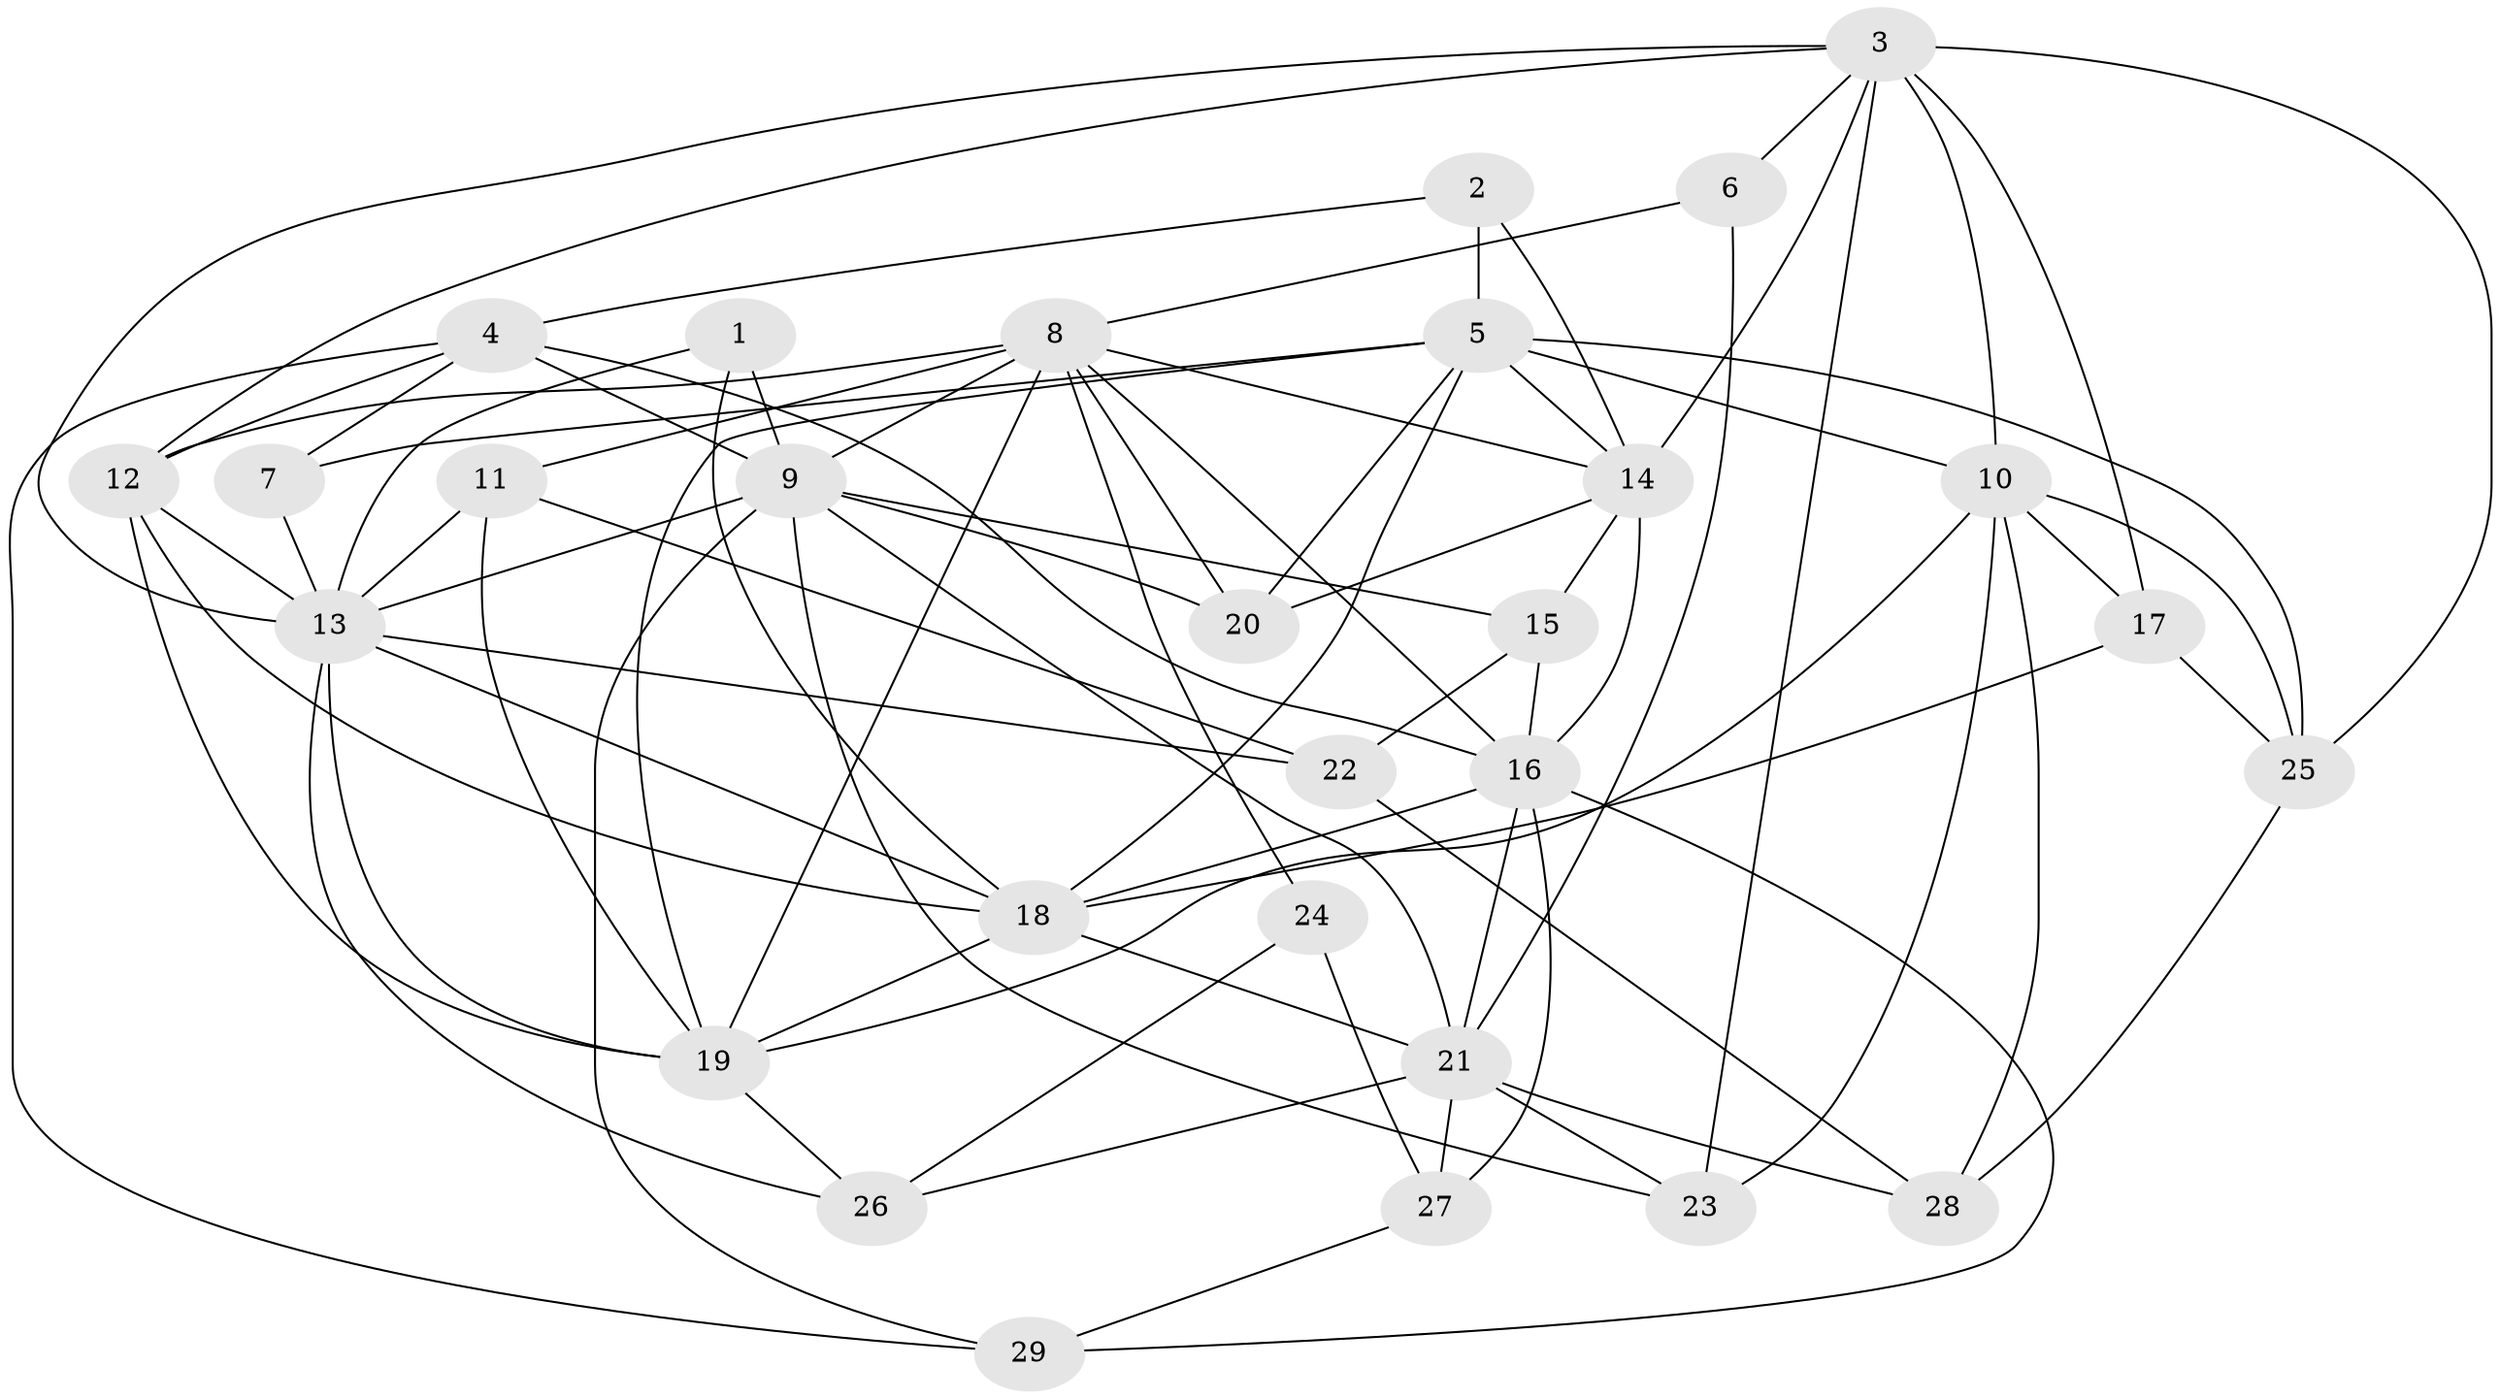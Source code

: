 // original degree distribution, {4: 1.0}
// Generated by graph-tools (version 1.1) at 2025/53/03/04/25 22:53:52]
// undirected, 29 vertices, 81 edges
graph export_dot {
  node [color=gray90,style=filled];
  1;
  2;
  3;
  4;
  5;
  6;
  7;
  8;
  9;
  10;
  11;
  12;
  13;
  14;
  15;
  16;
  17;
  18;
  19;
  20;
  21;
  22;
  23;
  24;
  25;
  26;
  27;
  28;
  29;
  1 -- 9 [weight=2.0];
  1 -- 13 [weight=1.0];
  1 -- 18 [weight=1.0];
  2 -- 4 [weight=1.0];
  2 -- 5 [weight=2.0];
  2 -- 14 [weight=1.0];
  3 -- 6 [weight=1.0];
  3 -- 10 [weight=3.0];
  3 -- 12 [weight=1.0];
  3 -- 13 [weight=1.0];
  3 -- 14 [weight=3.0];
  3 -- 17 [weight=1.0];
  3 -- 23 [weight=1.0];
  3 -- 25 [weight=1.0];
  4 -- 7 [weight=2.0];
  4 -- 9 [weight=1.0];
  4 -- 12 [weight=1.0];
  4 -- 16 [weight=2.0];
  4 -- 29 [weight=1.0];
  5 -- 7 [weight=1.0];
  5 -- 10 [weight=1.0];
  5 -- 14 [weight=1.0];
  5 -- 18 [weight=1.0];
  5 -- 19 [weight=1.0];
  5 -- 20 [weight=1.0];
  5 -- 25 [weight=2.0];
  6 -- 8 [weight=1.0];
  6 -- 21 [weight=2.0];
  7 -- 13 [weight=1.0];
  8 -- 9 [weight=1.0];
  8 -- 11 [weight=1.0];
  8 -- 12 [weight=1.0];
  8 -- 14 [weight=1.0];
  8 -- 16 [weight=1.0];
  8 -- 19 [weight=1.0];
  8 -- 20 [weight=1.0];
  8 -- 24 [weight=2.0];
  9 -- 13 [weight=1.0];
  9 -- 15 [weight=1.0];
  9 -- 20 [weight=1.0];
  9 -- 21 [weight=1.0];
  9 -- 23 [weight=1.0];
  9 -- 29 [weight=1.0];
  10 -- 17 [weight=1.0];
  10 -- 19 [weight=2.0];
  10 -- 23 [weight=1.0];
  10 -- 25 [weight=1.0];
  10 -- 28 [weight=1.0];
  11 -- 13 [weight=1.0];
  11 -- 19 [weight=1.0];
  11 -- 22 [weight=1.0];
  12 -- 13 [weight=1.0];
  12 -- 18 [weight=1.0];
  12 -- 19 [weight=1.0];
  13 -- 18 [weight=1.0];
  13 -- 19 [weight=1.0];
  13 -- 22 [weight=1.0];
  13 -- 26 [weight=1.0];
  14 -- 15 [weight=1.0];
  14 -- 16 [weight=2.0];
  14 -- 20 [weight=1.0];
  15 -- 16 [weight=1.0];
  15 -- 22 [weight=1.0];
  16 -- 18 [weight=1.0];
  16 -- 21 [weight=1.0];
  16 -- 27 [weight=1.0];
  16 -- 29 [weight=1.0];
  17 -- 18 [weight=1.0];
  17 -- 25 [weight=1.0];
  18 -- 19 [weight=2.0];
  18 -- 21 [weight=2.0];
  19 -- 26 [weight=1.0];
  21 -- 23 [weight=1.0];
  21 -- 26 [weight=1.0];
  21 -- 27 [weight=1.0];
  21 -- 28 [weight=1.0];
  22 -- 28 [weight=1.0];
  24 -- 26 [weight=1.0];
  24 -- 27 [weight=1.0];
  25 -- 28 [weight=1.0];
  27 -- 29 [weight=1.0];
}
